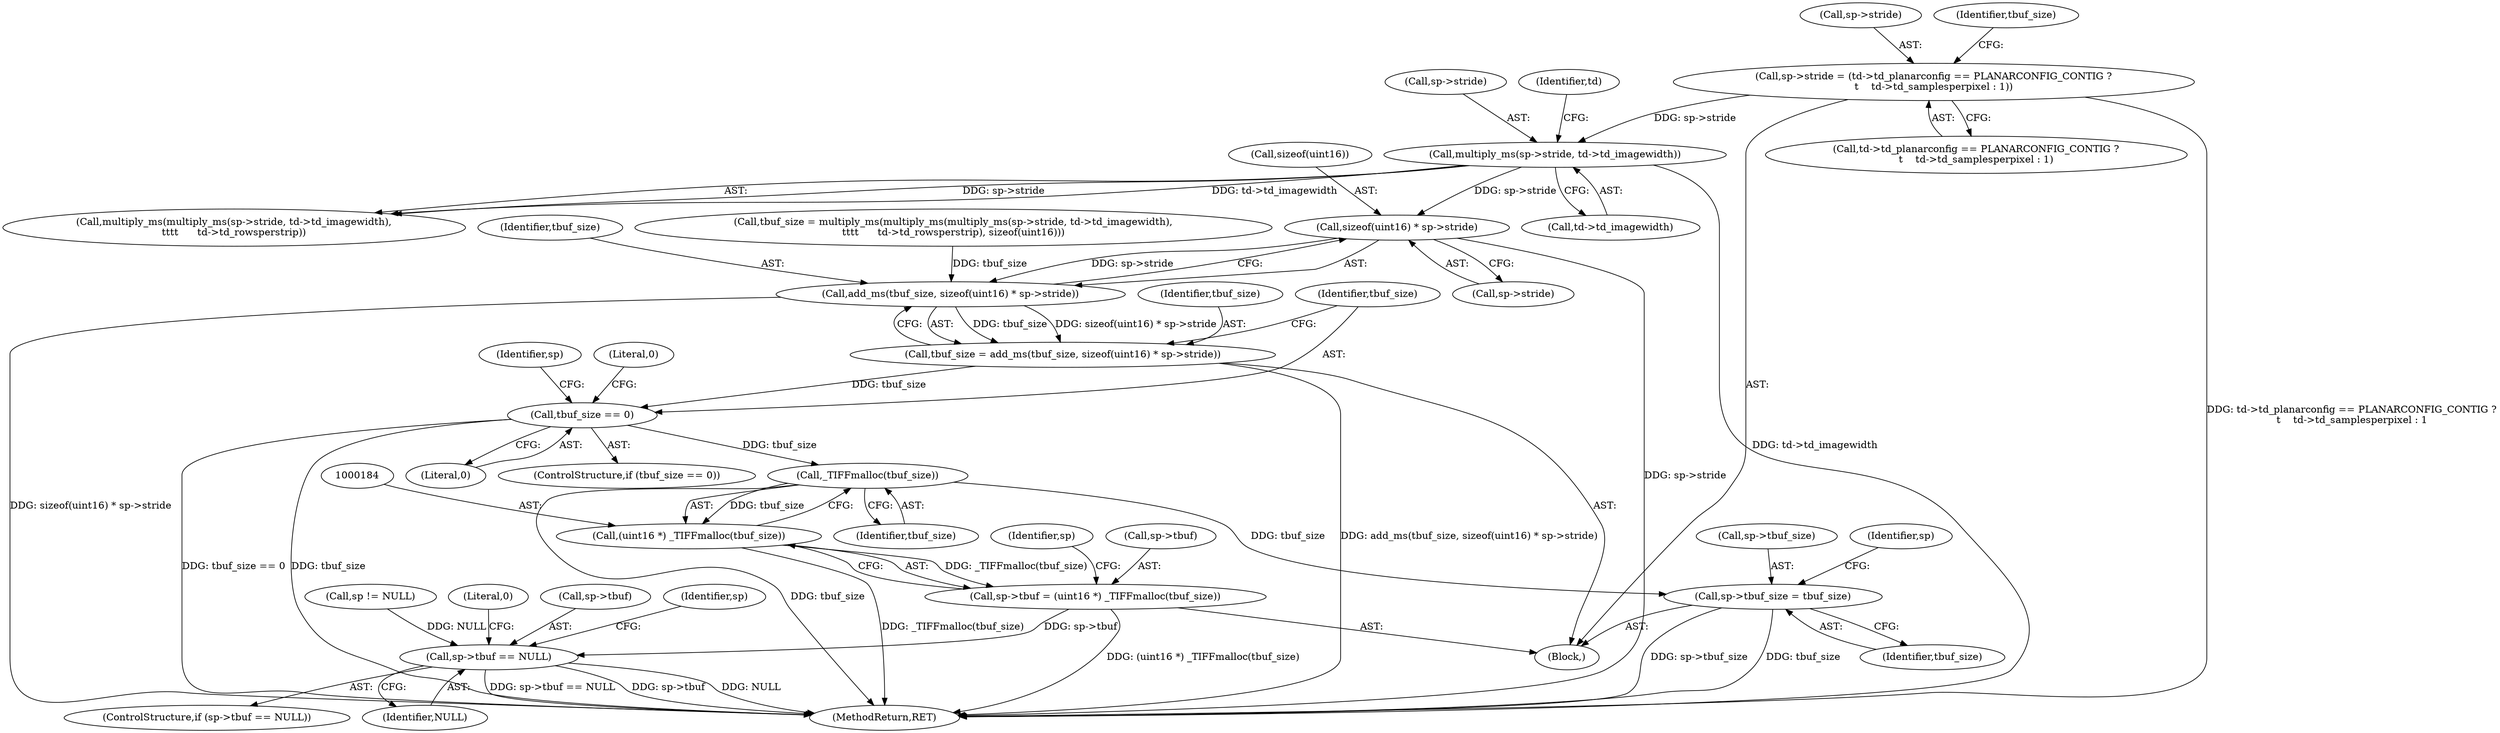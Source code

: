 digraph "0_libtiff_391e77fcd217e78b2c51342ac3ddb7100ecacdd2_0@API" {
"1000167" [label="(Call,sizeof(uint16) * sp->stride)"];
"1000151" [label="(Call,multiply_ms(sp->stride, td->td_imagewidth))"];
"1000133" [label="(Call,sp->stride = (td->td_planarconfig == PLANARCONFIG_CONTIG ?\n\t    td->td_samplesperpixel : 1))"];
"1000165" [label="(Call,add_ms(tbuf_size, sizeof(uint16) * sp->stride))"];
"1000163" [label="(Call,tbuf_size = add_ms(tbuf_size, sizeof(uint16) * sp->stride))"];
"1000174" [label="(Call,tbuf_size == 0)"];
"1000185" [label="(Call,_TIFFmalloc(tbuf_size))"];
"1000183" [label="(Call,(uint16 *) _TIFFmalloc(tbuf_size))"];
"1000179" [label="(Call,sp->tbuf = (uint16 *) _TIFFmalloc(tbuf_size))"];
"1000188" [label="(Call,sp->tbuf == NULL)"];
"1000195" [label="(Call,sp->tbuf_size = tbuf_size)"];
"1000150" [label="(Call,multiply_ms(multiply_ms(sp->stride, td->td_imagewidth),\n\t\t\t\t      td->td_rowsperstrip))"];
"1000165" [label="(Call,add_ms(tbuf_size, sizeof(uint16) * sp->stride))"];
"1000180" [label="(Call,sp->tbuf)"];
"1000194" [label="(Literal,0)"];
"1000185" [label="(Call,_TIFFmalloc(tbuf_size))"];
"1000159" [label="(Identifier,td)"];
"1000176" [label="(Literal,0)"];
"1000181" [label="(Identifier,sp)"];
"1000179" [label="(Call,sp->tbuf = (uint16 *) _TIFFmalloc(tbuf_size))"];
"1000163" [label="(Call,tbuf_size = add_ms(tbuf_size, sizeof(uint16) * sp->stride))"];
"1000133" [label="(Call,sp->stride = (td->td_planarconfig == PLANARCONFIG_CONTIG ?\n\t    td->td_samplesperpixel : 1))"];
"1000167" [label="(Call,sizeof(uint16) * sp->stride)"];
"1000164" [label="(Identifier,tbuf_size)"];
"1000170" [label="(Call,sp->stride)"];
"1000134" [label="(Call,sp->stride)"];
"1000189" [label="(Call,sp->tbuf)"];
"1000187" [label="(ControlStructure,if (sp->tbuf == NULL))"];
"1000174" [label="(Call,tbuf_size == 0)"];
"1000155" [label="(Call,td->td_imagewidth)"];
"1000178" [label="(Literal,0)"];
"1000147" [label="(Call,tbuf_size = multiply_ms(multiply_ms(multiply_ms(sp->stride, td->td_imagewidth),\n\t\t\t\t      td->td_rowsperstrip), sizeof(uint16)))"];
"1000148" [label="(Identifier,tbuf_size)"];
"1000166" [label="(Identifier,tbuf_size)"];
"1000186" [label="(Identifier,tbuf_size)"];
"1000151" [label="(Call,multiply_ms(sp->stride, td->td_imagewidth))"];
"1000192" [label="(Identifier,NULL)"];
"1000196" [label="(Call,sp->tbuf_size)"];
"1000168" [label="(Call,sizeof(uint16))"];
"1000106" [label="(Block,)"];
"1000175" [label="(Identifier,tbuf_size)"];
"1000190" [label="(Identifier,sp)"];
"1000188" [label="(Call,sp->tbuf == NULL)"];
"1000197" [label="(Identifier,sp)"];
"1000125" [label="(Call,sp != NULL)"];
"1000199" [label="(Identifier,tbuf_size)"];
"1000137" [label="(Call,td->td_planarconfig == PLANARCONFIG_CONTIG ?\n\t    td->td_samplesperpixel : 1)"];
"1000173" [label="(ControlStructure,if (tbuf_size == 0))"];
"1000268" [label="(MethodReturn,RET)"];
"1000195" [label="(Call,sp->tbuf_size = tbuf_size)"];
"1000203" [label="(Identifier,sp)"];
"1000152" [label="(Call,sp->stride)"];
"1000183" [label="(Call,(uint16 *) _TIFFmalloc(tbuf_size))"];
"1000167" -> "1000165"  [label="AST: "];
"1000167" -> "1000170"  [label="CFG: "];
"1000168" -> "1000167"  [label="AST: "];
"1000170" -> "1000167"  [label="AST: "];
"1000165" -> "1000167"  [label="CFG: "];
"1000167" -> "1000268"  [label="DDG: sp->stride"];
"1000167" -> "1000165"  [label="DDG: sp->stride"];
"1000151" -> "1000167"  [label="DDG: sp->stride"];
"1000151" -> "1000150"  [label="AST: "];
"1000151" -> "1000155"  [label="CFG: "];
"1000152" -> "1000151"  [label="AST: "];
"1000155" -> "1000151"  [label="AST: "];
"1000159" -> "1000151"  [label="CFG: "];
"1000151" -> "1000268"  [label="DDG: td->td_imagewidth"];
"1000151" -> "1000150"  [label="DDG: sp->stride"];
"1000151" -> "1000150"  [label="DDG: td->td_imagewidth"];
"1000133" -> "1000151"  [label="DDG: sp->stride"];
"1000133" -> "1000106"  [label="AST: "];
"1000133" -> "1000137"  [label="CFG: "];
"1000134" -> "1000133"  [label="AST: "];
"1000137" -> "1000133"  [label="AST: "];
"1000148" -> "1000133"  [label="CFG: "];
"1000133" -> "1000268"  [label="DDG: td->td_planarconfig == PLANARCONFIG_CONTIG ?\n\t    td->td_samplesperpixel : 1"];
"1000165" -> "1000163"  [label="AST: "];
"1000166" -> "1000165"  [label="AST: "];
"1000163" -> "1000165"  [label="CFG: "];
"1000165" -> "1000268"  [label="DDG: sizeof(uint16) * sp->stride"];
"1000165" -> "1000163"  [label="DDG: tbuf_size"];
"1000165" -> "1000163"  [label="DDG: sizeof(uint16) * sp->stride"];
"1000147" -> "1000165"  [label="DDG: tbuf_size"];
"1000163" -> "1000106"  [label="AST: "];
"1000164" -> "1000163"  [label="AST: "];
"1000175" -> "1000163"  [label="CFG: "];
"1000163" -> "1000268"  [label="DDG: add_ms(tbuf_size, sizeof(uint16) * sp->stride)"];
"1000163" -> "1000174"  [label="DDG: tbuf_size"];
"1000174" -> "1000173"  [label="AST: "];
"1000174" -> "1000176"  [label="CFG: "];
"1000175" -> "1000174"  [label="AST: "];
"1000176" -> "1000174"  [label="AST: "];
"1000178" -> "1000174"  [label="CFG: "];
"1000181" -> "1000174"  [label="CFG: "];
"1000174" -> "1000268"  [label="DDG: tbuf_size == 0"];
"1000174" -> "1000268"  [label="DDG: tbuf_size"];
"1000174" -> "1000185"  [label="DDG: tbuf_size"];
"1000185" -> "1000183"  [label="AST: "];
"1000185" -> "1000186"  [label="CFG: "];
"1000186" -> "1000185"  [label="AST: "];
"1000183" -> "1000185"  [label="CFG: "];
"1000185" -> "1000268"  [label="DDG: tbuf_size"];
"1000185" -> "1000183"  [label="DDG: tbuf_size"];
"1000185" -> "1000195"  [label="DDG: tbuf_size"];
"1000183" -> "1000179"  [label="AST: "];
"1000184" -> "1000183"  [label="AST: "];
"1000179" -> "1000183"  [label="CFG: "];
"1000183" -> "1000268"  [label="DDG: _TIFFmalloc(tbuf_size)"];
"1000183" -> "1000179"  [label="DDG: _TIFFmalloc(tbuf_size)"];
"1000179" -> "1000106"  [label="AST: "];
"1000180" -> "1000179"  [label="AST: "];
"1000190" -> "1000179"  [label="CFG: "];
"1000179" -> "1000268"  [label="DDG: (uint16 *) _TIFFmalloc(tbuf_size)"];
"1000179" -> "1000188"  [label="DDG: sp->tbuf"];
"1000188" -> "1000187"  [label="AST: "];
"1000188" -> "1000192"  [label="CFG: "];
"1000189" -> "1000188"  [label="AST: "];
"1000192" -> "1000188"  [label="AST: "];
"1000194" -> "1000188"  [label="CFG: "];
"1000197" -> "1000188"  [label="CFG: "];
"1000188" -> "1000268"  [label="DDG: sp->tbuf == NULL"];
"1000188" -> "1000268"  [label="DDG: sp->tbuf"];
"1000188" -> "1000268"  [label="DDG: NULL"];
"1000125" -> "1000188"  [label="DDG: NULL"];
"1000195" -> "1000106"  [label="AST: "];
"1000195" -> "1000199"  [label="CFG: "];
"1000196" -> "1000195"  [label="AST: "];
"1000199" -> "1000195"  [label="AST: "];
"1000203" -> "1000195"  [label="CFG: "];
"1000195" -> "1000268"  [label="DDG: tbuf_size"];
"1000195" -> "1000268"  [label="DDG: sp->tbuf_size"];
}
